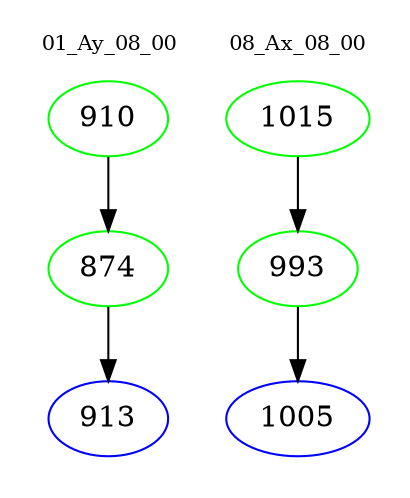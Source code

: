 digraph{
subgraph cluster_0 {
color = white
label = "01_Ay_08_00";
fontsize=10;
T0_910 [label="910", color="green"]
T0_910 -> T0_874 [color="black"]
T0_874 [label="874", color="green"]
T0_874 -> T0_913 [color="black"]
T0_913 [label="913", color="blue"]
}
subgraph cluster_1 {
color = white
label = "08_Ax_08_00";
fontsize=10;
T1_1015 [label="1015", color="green"]
T1_1015 -> T1_993 [color="black"]
T1_993 [label="993", color="green"]
T1_993 -> T1_1005 [color="black"]
T1_1005 [label="1005", color="blue"]
}
}

